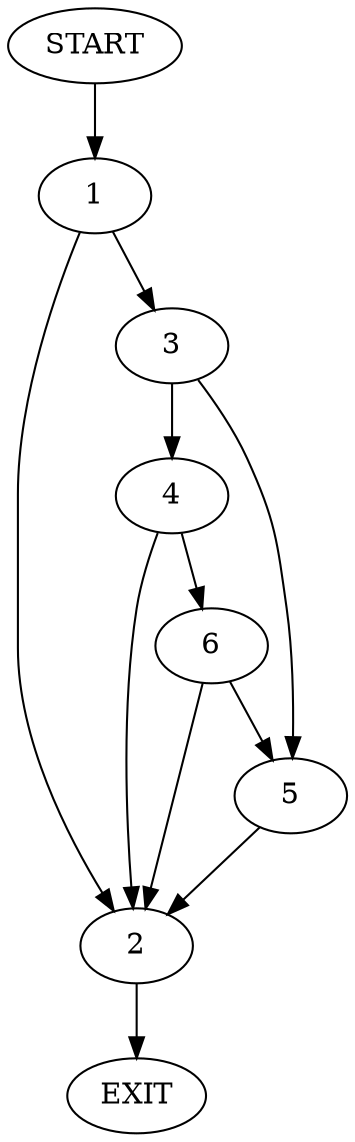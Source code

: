digraph {
0 [label="START"];
1;
2;
3;
4;
5;
6;
7 [label="EXIT"];
0 -> 1;
1 -> 2;
1 -> 3;
3 -> 4;
3 -> 5;
2 -> 7;
5 -> 2;
4 -> 6;
4 -> 2;
6 -> 5;
6 -> 2;
}